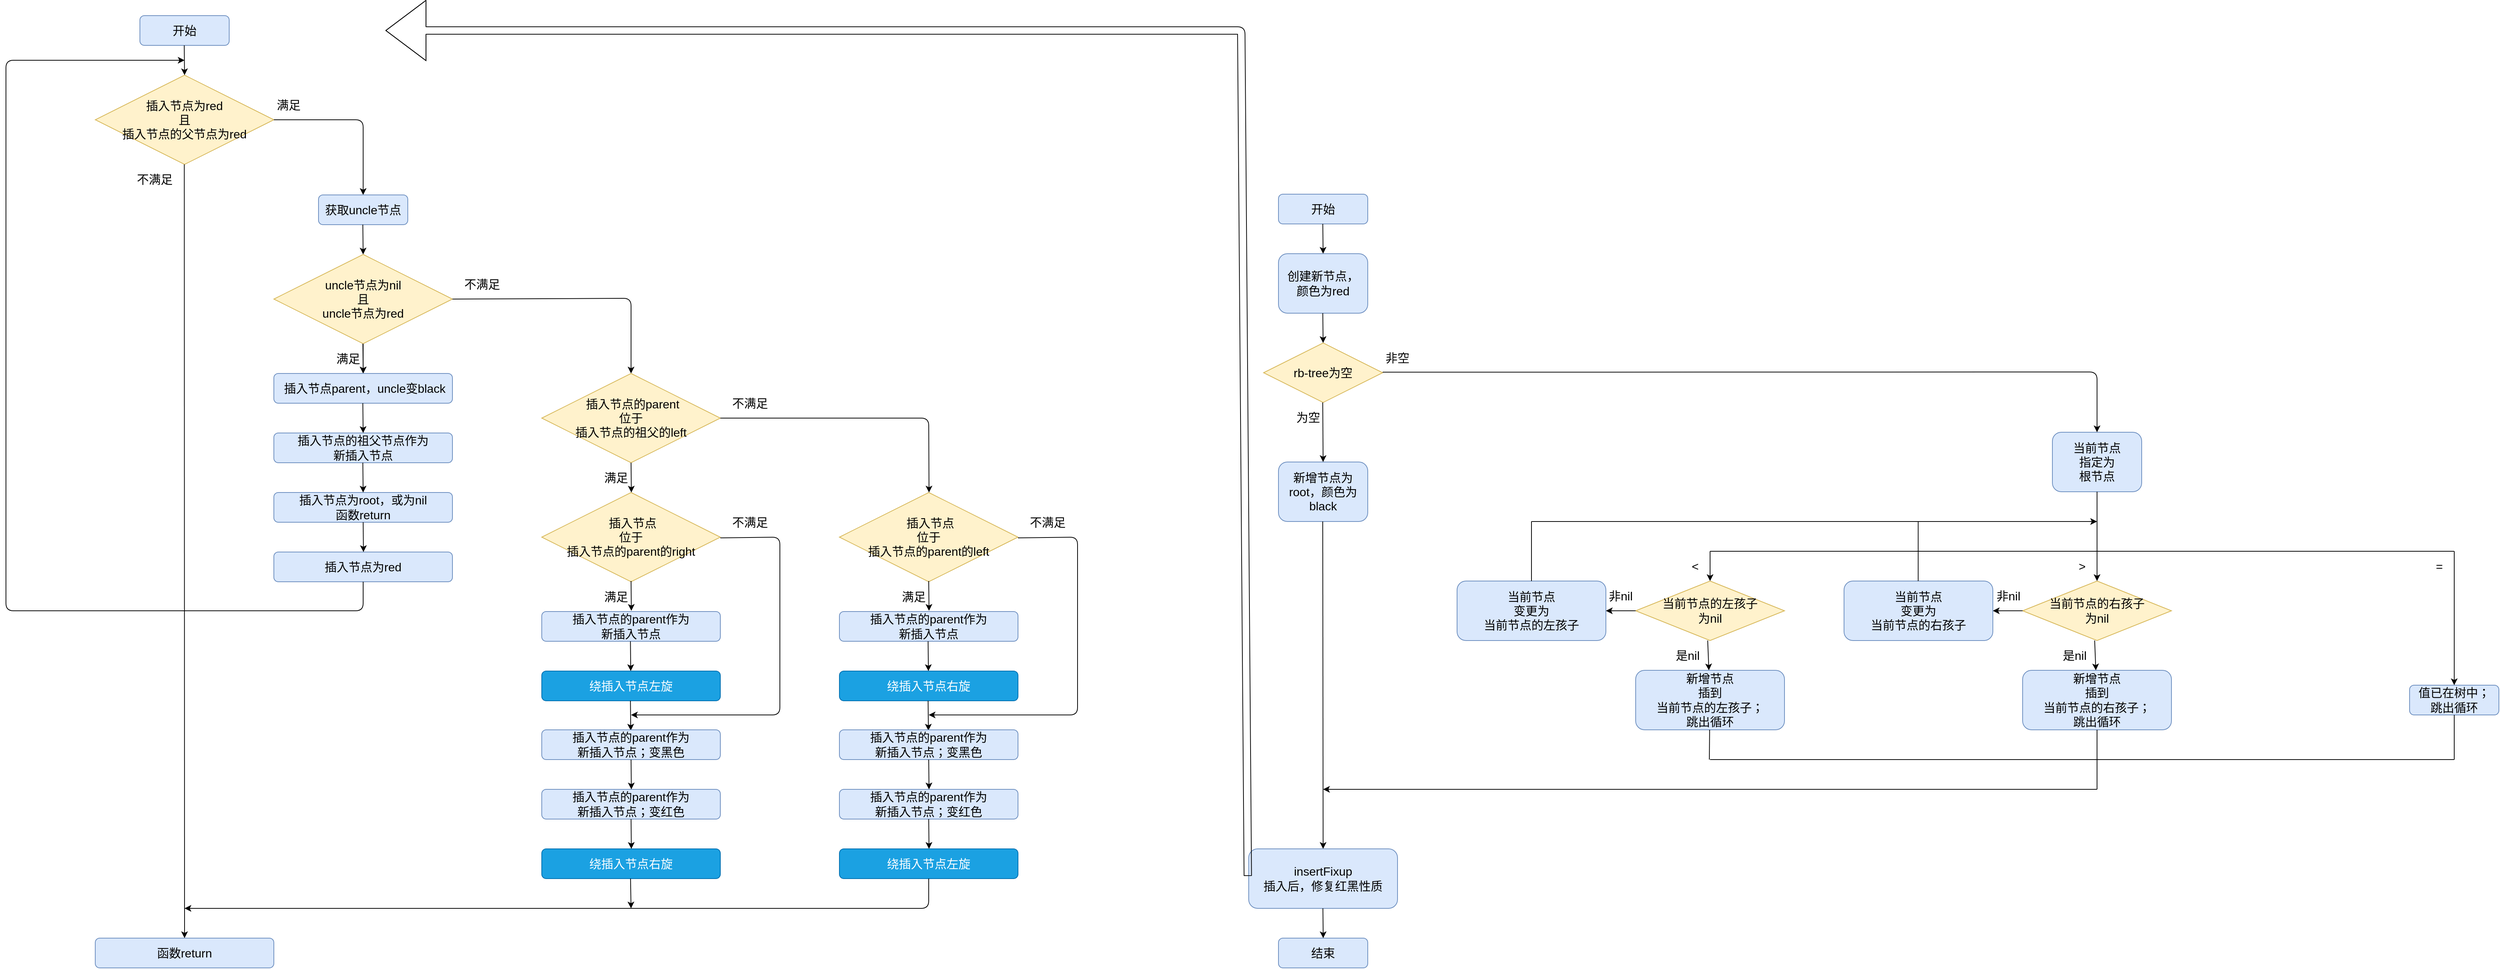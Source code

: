 <mxfile version="14.6.13" type="device"><diagram id="G1AAYBSZMbsLSA8X_izn" name="第 1 页"><mxGraphModel dx="5363" dy="3518" grid="1" gridSize="10" guides="1" tooltips="1" connect="1" arrows="1" fold="1" page="1" pageScale="1" pageWidth="827" pageHeight="1169" math="0" shadow="0"><root><mxCell id="0"/><mxCell id="1" parent="0"/><mxCell id="yGH0gJDgeXrS2-3ixppu-1" value="&lt;font style=&quot;font-size: 16px&quot;&gt;开始&lt;/font&gt;" style="rounded=1;whiteSpace=wrap;html=1;fillColor=#dae8fc;strokeColor=#6c8ebf;" parent="1" vertex="1"><mxGeometry x="280" width="120" height="40" as="geometry"/></mxCell><mxCell id="yGH0gJDgeXrS2-3ixppu-2" value="&lt;font style=&quot;font-size: 16px&quot;&gt;结束&lt;/font&gt;" style="rounded=1;whiteSpace=wrap;html=1;fillColor=#dae8fc;strokeColor=#6c8ebf;" parent="1" vertex="1"><mxGeometry x="280" y="1000" width="120" height="40" as="geometry"/></mxCell><mxCell id="yGH0gJDgeXrS2-3ixppu-3" value="&lt;font style=&quot;font-size: 16px&quot;&gt;rb-tree为空&lt;/font&gt;" style="rhombus;whiteSpace=wrap;html=1;fillColor=#fff2cc;strokeColor=#d6b656;" parent="1" vertex="1"><mxGeometry x="260" y="200" width="160" height="80" as="geometry"/></mxCell><mxCell id="yGH0gJDgeXrS2-3ixppu-5" value="&lt;font style=&quot;font-size: 16px&quot;&gt;新增节点为root，颜色为black&lt;/font&gt;" style="rounded=1;whiteSpace=wrap;html=1;fillColor=#dae8fc;strokeColor=#6c8ebf;" parent="1" vertex="1"><mxGeometry x="280" y="360" width="120" height="80" as="geometry"/></mxCell><mxCell id="yGH0gJDgeXrS2-3ixppu-8" value="&lt;font style=&quot;font-size: 16px&quot;&gt;值已在树中；&lt;br&gt;跳出循环&lt;br&gt;&lt;/font&gt;" style="rounded=1;whiteSpace=wrap;html=1;fillColor=#dae8fc;strokeColor=#6c8ebf;" parent="1" vertex="1"><mxGeometry x="1800" y="660" width="120" height="40" as="geometry"/></mxCell><mxCell id="yGH0gJDgeXrS2-3ixppu-9" value="&lt;span style=&quot;font-size: 16px&quot;&gt;当前节点&lt;br&gt;指定为&lt;br&gt;根节点&lt;/span&gt;" style="rounded=1;whiteSpace=wrap;html=1;fillColor=#dae8fc;strokeColor=#6c8ebf;" parent="1" vertex="1"><mxGeometry x="1320" y="320" width="120" height="80" as="geometry"/></mxCell><mxCell id="yGH0gJDgeXrS2-3ixppu-10" value="&lt;font style=&quot;font-size: 16px&quot;&gt;当前节点的左孩子&lt;br&gt;为nil&lt;/font&gt;" style="rhombus;whiteSpace=wrap;html=1;fillColor=#fff2cc;strokeColor=#d6b656;" parent="1" vertex="1"><mxGeometry x="760" y="520" width="200" height="80" as="geometry"/></mxCell><mxCell id="yGH0gJDgeXrS2-3ixppu-11" value="&lt;font style=&quot;font-size: 16px&quot;&gt;新增节点&lt;br&gt;插到&lt;br&gt;当前节点的左孩子；&lt;br&gt;跳出循环&lt;br&gt;&lt;/font&gt;" style="rounded=1;whiteSpace=wrap;html=1;fillColor=#dae8fc;strokeColor=#6c8ebf;" parent="1" vertex="1"><mxGeometry x="760" y="640" width="200" height="80" as="geometry"/></mxCell><mxCell id="yGH0gJDgeXrS2-3ixppu-12" value="&lt;font style=&quot;font-size: 16px&quot;&gt;当前节点&lt;br&gt;变更为&lt;br&gt;当前节点的左孩子&lt;br&gt;&lt;/font&gt;" style="rounded=1;whiteSpace=wrap;html=1;fillColor=#dae8fc;strokeColor=#6c8ebf;" parent="1" vertex="1"><mxGeometry x="520" y="520" width="200" height="80" as="geometry"/></mxCell><mxCell id="yGH0gJDgeXrS2-3ixppu-13" value="" style="endArrow=classic;html=1;exitX=0.484;exitY=0.999;exitDx=0;exitDy=0;exitPerimeter=0;" parent="1" source="yGH0gJDgeXrS2-3ixppu-10" target="yGH0gJDgeXrS2-3ixppu-11" edge="1"><mxGeometry width="50" height="50" relative="1" as="geometry"><mxPoint x="750" y="660" as="sourcePoint"/><mxPoint x="800" y="610" as="targetPoint"/></mxGeometry></mxCell><mxCell id="yGH0gJDgeXrS2-3ixppu-14" value="" style="endArrow=classic;html=1;entryX=1;entryY=0.5;entryDx=0;entryDy=0;" parent="1" source="yGH0gJDgeXrS2-3ixppu-10" target="yGH0gJDgeXrS2-3ixppu-12" edge="1"><mxGeometry width="50" height="50" relative="1" as="geometry"><mxPoint x="866.8" y="609.92" as="sourcePoint"/><mxPoint x="868.402" y="650.0" as="targetPoint"/></mxGeometry></mxCell><mxCell id="yGH0gJDgeXrS2-3ixppu-15" value="&lt;font style=&quot;font-size: 16px&quot;&gt;当前节点的右孩子&lt;br&gt;为nil&lt;/font&gt;" style="rhombus;whiteSpace=wrap;html=1;fillColor=#fff2cc;strokeColor=#d6b656;" parent="1" vertex="1"><mxGeometry x="1280" y="520" width="200" height="80" as="geometry"/></mxCell><mxCell id="yGH0gJDgeXrS2-3ixppu-16" value="&lt;font style=&quot;font-size: 16px&quot;&gt;新增节点&lt;br&gt;插到&lt;br&gt;当前节点的右孩子；&lt;br&gt;跳出循环&lt;br&gt;&lt;/font&gt;" style="rounded=1;whiteSpace=wrap;html=1;fillColor=#dae8fc;strokeColor=#6c8ebf;" parent="1" vertex="1"><mxGeometry x="1280" y="640" width="200" height="80" as="geometry"/></mxCell><mxCell id="yGH0gJDgeXrS2-3ixppu-17" value="&lt;font style=&quot;font-size: 16px&quot;&gt;当前节点&lt;br&gt;变更为&lt;br&gt;当前节点的右孩子&lt;br&gt;&lt;/font&gt;" style="rounded=1;whiteSpace=wrap;html=1;fillColor=#dae8fc;strokeColor=#6c8ebf;" parent="1" vertex="1"><mxGeometry x="1040" y="520" width="200" height="80" as="geometry"/></mxCell><mxCell id="yGH0gJDgeXrS2-3ixppu-18" value="" style="endArrow=classic;html=1;exitX=0.484;exitY=0.999;exitDx=0;exitDy=0;exitPerimeter=0;" parent="1" source="yGH0gJDgeXrS2-3ixppu-15" target="yGH0gJDgeXrS2-3ixppu-16" edge="1"><mxGeometry width="50" height="50" relative="1" as="geometry"><mxPoint x="1270" y="660" as="sourcePoint"/><mxPoint x="1320" y="610" as="targetPoint"/></mxGeometry></mxCell><mxCell id="yGH0gJDgeXrS2-3ixppu-19" value="" style="endArrow=classic;html=1;entryX=1;entryY=0.5;entryDx=0;entryDy=0;" parent="1" source="yGH0gJDgeXrS2-3ixppu-15" target="yGH0gJDgeXrS2-3ixppu-17" edge="1"><mxGeometry width="50" height="50" relative="1" as="geometry"><mxPoint x="1386.8" y="609.92" as="sourcePoint"/><mxPoint x="1388.402" y="650.0" as="targetPoint"/></mxGeometry></mxCell><mxCell id="yGH0gJDgeXrS2-3ixppu-20" value="" style="endArrow=none;html=1;exitX=0.5;exitY=0;exitDx=0;exitDy=0;" parent="1" source="yGH0gJDgeXrS2-3ixppu-12" edge="1"><mxGeometry width="50" height="50" relative="1" as="geometry"><mxPoint x="1260" y="630" as="sourcePoint"/><mxPoint x="620" y="440" as="targetPoint"/></mxGeometry></mxCell><mxCell id="yGH0gJDgeXrS2-3ixppu-24" value="" style="endArrow=classic;html=1;" parent="1" target="yGH0gJDgeXrS2-3ixppu-15" edge="1"><mxGeometry width="50" height="50" relative="1" as="geometry"><mxPoint x="1380" y="480" as="sourcePoint"/><mxPoint x="1360" y="470" as="targetPoint"/></mxGeometry></mxCell><mxCell id="yGH0gJDgeXrS2-3ixppu-25" value="&lt;font style=&quot;font-size: 16px&quot;&gt;&amp;gt;&lt;/font&gt;" style="text;html=1;strokeColor=none;fillColor=none;align=center;verticalAlign=middle;whiteSpace=wrap;rounded=0;" parent="1" vertex="1"><mxGeometry x="1350" y="490" width="20" height="20" as="geometry"/></mxCell><mxCell id="yGH0gJDgeXrS2-3ixppu-29" value="" style="endArrow=classic;html=1;" parent="1" edge="1"><mxGeometry width="50" height="50" relative="1" as="geometry"><mxPoint x="860" y="480" as="sourcePoint"/><mxPoint x="860" y="520" as="targetPoint"/></mxGeometry></mxCell><mxCell id="yGH0gJDgeXrS2-3ixppu-30" value="&lt;font style=&quot;font-size: 16px&quot;&gt;&amp;lt;&lt;/font&gt;" style="text;html=1;strokeColor=none;fillColor=none;align=center;verticalAlign=middle;whiteSpace=wrap;rounded=0;" parent="1" vertex="1"><mxGeometry x="830" y="490" width="20" height="20" as="geometry"/></mxCell><mxCell id="yGH0gJDgeXrS2-3ixppu-31" value="" style="endArrow=classic;html=1;" parent="1" edge="1"><mxGeometry width="50" height="50" relative="1" as="geometry"><mxPoint x="1860" y="480" as="sourcePoint"/><mxPoint x="1860" y="660" as="targetPoint"/></mxGeometry></mxCell><mxCell id="yGH0gJDgeXrS2-3ixppu-32" value="&lt;font style=&quot;font-size: 16px&quot;&gt;=&lt;/font&gt;" style="text;html=1;strokeColor=none;fillColor=none;align=center;verticalAlign=middle;whiteSpace=wrap;rounded=0;" parent="1" vertex="1"><mxGeometry x="1830" y="490" width="20" height="20" as="geometry"/></mxCell><mxCell id="yGH0gJDgeXrS2-3ixppu-33" value="" style="endArrow=none;html=1;" parent="1" edge="1"><mxGeometry width="50" height="50" relative="1" as="geometry"><mxPoint x="860" y="480" as="sourcePoint"/><mxPoint x="1860" y="480" as="targetPoint"/></mxGeometry></mxCell><mxCell id="yGH0gJDgeXrS2-3ixppu-34" value="" style="endArrow=none;html=1;entryX=0.5;entryY=1;entryDx=0;entryDy=0;" parent="1" target="yGH0gJDgeXrS2-3ixppu-9" edge="1"><mxGeometry width="50" height="50" relative="1" as="geometry"><mxPoint x="1380" y="480" as="sourcePoint"/><mxPoint x="1300" y="460" as="targetPoint"/></mxGeometry></mxCell><mxCell id="yGH0gJDgeXrS2-3ixppu-35" value="" style="endArrow=none;html=1;exitX=0.5;exitY=0;exitDx=0;exitDy=0;" parent="1" edge="1"><mxGeometry width="50" height="50" relative="1" as="geometry"><mxPoint x="1139.66" y="520" as="sourcePoint"/><mxPoint x="1139.66" y="440.0" as="targetPoint"/></mxGeometry></mxCell><mxCell id="yGH0gJDgeXrS2-3ixppu-36" value="" style="endArrow=classic;html=1;" parent="1" edge="1"><mxGeometry width="50" height="50" relative="1" as="geometry"><mxPoint x="620" y="440" as="sourcePoint"/><mxPoint x="1380" y="440" as="targetPoint"/></mxGeometry></mxCell><mxCell id="yGH0gJDgeXrS2-3ixppu-37" value="&lt;font style=&quot;font-size: 16px&quot;&gt;创建新节点，&lt;br&gt;颜色为red&lt;br&gt;&lt;/font&gt;" style="rounded=1;whiteSpace=wrap;html=1;fillColor=#dae8fc;strokeColor=#6c8ebf;" parent="1" vertex="1"><mxGeometry x="280" y="80" width="120" height="80" as="geometry"/></mxCell><mxCell id="yGH0gJDgeXrS2-3ixppu-38" value="" style="endArrow=classic;html=1;entryX=0.5;entryY=0;entryDx=0;entryDy=0;" parent="1" target="yGH0gJDgeXrS2-3ixppu-5" edge="1"><mxGeometry width="50" height="50" relative="1" as="geometry"><mxPoint x="339.5" y="280" as="sourcePoint"/><mxPoint x="339.5" y="320" as="targetPoint"/></mxGeometry></mxCell><mxCell id="yGH0gJDgeXrS2-3ixppu-39" value="" style="endArrow=classic;html=1;entryX=0.5;entryY=0;entryDx=0;entryDy=0;" parent="1" target="yGH0gJDgeXrS2-3ixppu-9" edge="1"><mxGeometry width="50" height="50" relative="1" as="geometry"><mxPoint x="420" y="239.29" as="sourcePoint"/><mxPoint x="1380" y="239" as="targetPoint"/><Array as="points"><mxPoint x="1380" y="239"/></Array></mxGeometry></mxCell><mxCell id="yGH0gJDgeXrS2-3ixppu-40" value="&lt;font style=&quot;font-size: 16px&quot;&gt;为空&lt;/font&gt;" style="text;html=1;strokeColor=none;fillColor=none;align=center;verticalAlign=middle;whiteSpace=wrap;rounded=0;" parent="1" vertex="1"><mxGeometry x="300" y="280" width="40" height="40" as="geometry"/></mxCell><mxCell id="yGH0gJDgeXrS2-3ixppu-41" value="&lt;font style=&quot;font-size: 16px&quot;&gt;非空&lt;/font&gt;" style="text;html=1;strokeColor=none;fillColor=none;align=center;verticalAlign=middle;whiteSpace=wrap;rounded=0;" parent="1" vertex="1"><mxGeometry x="420" y="200" width="40" height="40" as="geometry"/></mxCell><mxCell id="yGH0gJDgeXrS2-3ixppu-42" value="" style="endArrow=none;html=1;" parent="1" edge="1"><mxGeometry width="50" height="50" relative="1" as="geometry"><mxPoint x="859" y="760" as="sourcePoint"/><mxPoint x="859.41" y="720" as="targetPoint"/></mxGeometry></mxCell><mxCell id="yGH0gJDgeXrS2-3ixppu-43" value="" style="endArrow=none;html=1;" parent="1" edge="1"><mxGeometry width="50" height="50" relative="1" as="geometry"><mxPoint x="1380" y="800" as="sourcePoint"/><mxPoint x="1379.99" y="720" as="targetPoint"/></mxGeometry></mxCell><mxCell id="yGH0gJDgeXrS2-3ixppu-44" value="" style="endArrow=none;html=1;" parent="1" edge="1"><mxGeometry width="50" height="50" relative="1" as="geometry"><mxPoint x="1860" y="760" as="sourcePoint"/><mxPoint x="1859.99" y="700" as="targetPoint"/></mxGeometry></mxCell><mxCell id="yGH0gJDgeXrS2-3ixppu-45" value="" style="endArrow=none;html=1;" parent="1" edge="1"><mxGeometry width="50" height="50" relative="1" as="geometry"><mxPoint x="860.0" y="760" as="sourcePoint"/><mxPoint x="1860.0" y="760" as="targetPoint"/></mxGeometry></mxCell><mxCell id="yGH0gJDgeXrS2-3ixppu-46" value="" style="endArrow=classic;html=1;" parent="1" edge="1"><mxGeometry width="50" height="50" relative="1" as="geometry"><mxPoint x="1380" y="800" as="sourcePoint"/><mxPoint x="340" y="800" as="targetPoint"/></mxGeometry></mxCell><mxCell id="yGH0gJDgeXrS2-3ixppu-47" value="" style="endArrow=classic;html=1;" parent="1" edge="1"><mxGeometry width="50" height="50" relative="1" as="geometry"><mxPoint x="339.5" y="440" as="sourcePoint"/><mxPoint x="340" y="880" as="targetPoint"/></mxGeometry></mxCell><mxCell id="yGH0gJDgeXrS2-3ixppu-48" value="&lt;font style=&quot;font-size: 16px&quot;&gt;insertFixup&lt;br&gt;插入后，修复红黑性质&lt;br&gt;&lt;/font&gt;" style="rounded=1;whiteSpace=wrap;html=1;fillColor=#dae8fc;strokeColor=#6c8ebf;" parent="1" vertex="1"><mxGeometry x="240" y="880" width="200" height="80" as="geometry"/></mxCell><mxCell id="yGH0gJDgeXrS2-3ixppu-49" value="" style="endArrow=classic;html=1;" parent="1" edge="1"><mxGeometry width="50" height="50" relative="1" as="geometry"><mxPoint x="339.58" y="160" as="sourcePoint"/><mxPoint x="340" y="200" as="targetPoint"/></mxGeometry></mxCell><mxCell id="yGH0gJDgeXrS2-3ixppu-50" value="" style="endArrow=classic;html=1;" parent="1" edge="1"><mxGeometry width="50" height="50" relative="1" as="geometry"><mxPoint x="339.58" y="40" as="sourcePoint"/><mxPoint x="340" y="80" as="targetPoint"/></mxGeometry></mxCell><mxCell id="yGH0gJDgeXrS2-3ixppu-51" value="" style="endArrow=classic;html=1;" parent="1" edge="1"><mxGeometry width="50" height="50" relative="1" as="geometry"><mxPoint x="339.71" y="960" as="sourcePoint"/><mxPoint x="340.13" y="1000" as="targetPoint"/></mxGeometry></mxCell><mxCell id="yGH0gJDgeXrS2-3ixppu-52" value="&lt;span style=&quot;font-size: 16px&quot;&gt;是nil&lt;/span&gt;" style="text;html=1;strokeColor=none;fillColor=none;align=center;verticalAlign=middle;whiteSpace=wrap;rounded=0;" parent="1" vertex="1"><mxGeometry x="810" y="600" width="40" height="40" as="geometry"/></mxCell><mxCell id="yGH0gJDgeXrS2-3ixppu-53" value="&lt;span style=&quot;font-size: 16px&quot;&gt;非nil&lt;/span&gt;" style="text;html=1;strokeColor=none;fillColor=none;align=center;verticalAlign=middle;whiteSpace=wrap;rounded=0;" parent="1" vertex="1"><mxGeometry x="720" y="520" width="40" height="40" as="geometry"/></mxCell><mxCell id="yGH0gJDgeXrS2-3ixppu-54" value="&lt;span style=&quot;font-size: 16px&quot;&gt;是nil&lt;/span&gt;" style="text;html=1;strokeColor=none;fillColor=none;align=center;verticalAlign=middle;whiteSpace=wrap;rounded=0;" parent="1" vertex="1"><mxGeometry x="1330" y="600" width="40" height="40" as="geometry"/></mxCell><mxCell id="yGH0gJDgeXrS2-3ixppu-55" value="&lt;span style=&quot;font-size: 16px&quot;&gt;非nil&lt;/span&gt;" style="text;html=1;strokeColor=none;fillColor=none;align=center;verticalAlign=middle;whiteSpace=wrap;rounded=0;" parent="1" vertex="1"><mxGeometry x="1241" y="520" width="40" height="40" as="geometry"/></mxCell><mxCell id="yGH0gJDgeXrS2-3ixppu-56" value="&lt;font style=&quot;font-size: 16px&quot;&gt;插入节点为red&lt;br&gt;且&lt;br&gt;插入节点的父节点为red&lt;br&gt;&lt;/font&gt;" style="rhombus;whiteSpace=wrap;html=1;fillColor=#fff2cc;strokeColor=#d6b656;" parent="1" vertex="1"><mxGeometry x="-1310" y="-160" width="240" height="120" as="geometry"/></mxCell><mxCell id="yGH0gJDgeXrS2-3ixppu-57" value="&lt;font style=&quot;font-size: 16px&quot;&gt;不满足&lt;/font&gt;" style="text;html=1;strokeColor=none;fillColor=none;align=center;verticalAlign=middle;whiteSpace=wrap;rounded=0;" parent="1" vertex="1"><mxGeometry x="-1270" y="-40" width="80" height="40" as="geometry"/></mxCell><mxCell id="yGH0gJDgeXrS2-3ixppu-58" value="&lt;font style=&quot;font-size: 16px&quot;&gt;满足&lt;br&gt;&lt;/font&gt;" style="text;html=1;strokeColor=none;fillColor=none;align=center;verticalAlign=middle;whiteSpace=wrap;rounded=0;" parent="1" vertex="1"><mxGeometry x="-1070" y="-140" width="40" height="40" as="geometry"/></mxCell><mxCell id="yGH0gJDgeXrS2-3ixppu-60" value="" style="endArrow=classic;html=1;" parent="1" edge="1"><mxGeometry width="50" height="50" relative="1" as="geometry"><mxPoint x="-1190.34" y="-40.0" as="sourcePoint"/><mxPoint x="-1190" y="1000" as="targetPoint"/></mxGeometry></mxCell><mxCell id="cOV4vkXE7BGexnHUKS78-15" value="" style="edgeStyle=orthogonalEdgeStyle;rounded=0;orthogonalLoop=1;jettySize=auto;html=1;" edge="1" parent="1" source="yGH0gJDgeXrS2-3ixppu-64" target="cOV4vkXE7BGexnHUKS78-3"><mxGeometry relative="1" as="geometry"/></mxCell><mxCell id="yGH0gJDgeXrS2-3ixppu-64" value="&lt;font style=&quot;font-size: 16px&quot;&gt;uncle节点为nil&lt;br&gt;且&lt;br&gt;uncle节点为red&lt;br&gt;&lt;/font&gt;" style="rhombus;whiteSpace=wrap;html=1;fillColor=#fff2cc;strokeColor=#d6b656;" parent="1" vertex="1"><mxGeometry x="-1070" y="81" width="240" height="120" as="geometry"/></mxCell><mxCell id="yGH0gJDgeXrS2-3ixppu-65" value="&lt;span style=&quot;font-size: 16px&quot;&gt;满足&lt;/span&gt;" style="text;html=1;strokeColor=none;fillColor=none;align=center;verticalAlign=middle;whiteSpace=wrap;rounded=0;" parent="1" vertex="1"><mxGeometry x="-990" y="201" width="40" height="40" as="geometry"/></mxCell><mxCell id="yGH0gJDgeXrS2-3ixppu-66" value="&lt;font style=&quot;font-size: 16px&quot;&gt;不满足&lt;br&gt;&lt;/font&gt;" style="text;html=1;strokeColor=none;fillColor=none;align=center;verticalAlign=middle;whiteSpace=wrap;rounded=0;" parent="1" vertex="1"><mxGeometry x="-830" y="101" width="80" height="40" as="geometry"/></mxCell><mxCell id="yGH0gJDgeXrS2-3ixppu-67" value="" style="endArrow=classic;html=1;" parent="1" edge="1"><mxGeometry width="50" height="50" relative="1" as="geometry"><mxPoint x="-950.34" y="201" as="sourcePoint"/><mxPoint x="-949.92" y="241" as="targetPoint"/></mxGeometry></mxCell><mxCell id="yGH0gJDgeXrS2-3ixppu-69" value="" style="endArrow=classic;html=1;" parent="1" edge="1"><mxGeometry width="50" height="50" relative="1" as="geometry"><mxPoint x="-1070" y="-100" as="sourcePoint"/><mxPoint x="-950" y="1" as="targetPoint"/><Array as="points"><mxPoint x="-950" y="-100"/></Array></mxGeometry></mxCell><mxCell id="yGH0gJDgeXrS2-3ixppu-70" value="&lt;font style=&quot;font-size: 16px&quot;&gt;获取uncle节点&lt;/font&gt;" style="rounded=1;whiteSpace=wrap;html=1;fillColor=#dae8fc;strokeColor=#6c8ebf;" parent="1" vertex="1"><mxGeometry x="-1010" y="1" width="120" height="40" as="geometry"/></mxCell><mxCell id="cOV4vkXE7BGexnHUKS78-1" value="" style="endArrow=classic;html=1;" edge="1" parent="1"><mxGeometry width="50" height="50" relative="1" as="geometry"><mxPoint x="-950.42" y="41.0" as="sourcePoint"/><mxPoint x="-950.0" y="81.0" as="targetPoint"/></mxGeometry></mxCell><mxCell id="cOV4vkXE7BGexnHUKS78-2" value="" style="endArrow=classic;html=1;exitX=0;exitY=1;exitDx=0;exitDy=0;" edge="1" parent="1" source="yGH0gJDgeXrS2-3ixppu-66"><mxGeometry width="50" height="50" relative="1" as="geometry"><mxPoint x="-750" y="140.29" as="sourcePoint"/><mxPoint x="-590" y="241" as="targetPoint"/><Array as="points"><mxPoint x="-590" y="140"/></Array></mxGeometry></mxCell><mxCell id="cOV4vkXE7BGexnHUKS78-3" value="&lt;span style=&quot;font-size: 16px&quot;&gt;&amp;nbsp;插入节点parent，uncle变black&lt;/span&gt;" style="rounded=1;whiteSpace=wrap;html=1;fillColor=#dae8fc;strokeColor=#6c8ebf;" vertex="1" parent="1"><mxGeometry x="-1070" y="241" width="240" height="40" as="geometry"/></mxCell><mxCell id="cOV4vkXE7BGexnHUKS78-4" value="&lt;span style=&quot;font-size: 16px&quot;&gt;插入节点的祖父节点作为&lt;br&gt;新插入节点&lt;/span&gt;" style="rounded=1;whiteSpace=wrap;html=1;fillColor=#dae8fc;strokeColor=#6c8ebf;" vertex="1" parent="1"><mxGeometry x="-1070" y="321" width="240" height="40" as="geometry"/></mxCell><mxCell id="cOV4vkXE7BGexnHUKS78-5" value="&lt;font style=&quot;font-size: 16px&quot;&gt;插入节点为root，或为nil&lt;br&gt;函数return&lt;/font&gt;" style="rounded=1;whiteSpace=wrap;html=1;fillColor=#dae8fc;strokeColor=#6c8ebf;" vertex="1" parent="1"><mxGeometry x="-1070" y="401" width="240" height="40" as="geometry"/></mxCell><mxCell id="cOV4vkXE7BGexnHUKS78-6" value="&lt;font style=&quot;font-size: 16px&quot;&gt;插入节点为red&lt;/font&gt;" style="rounded=1;whiteSpace=wrap;html=1;fillColor=#dae8fc;strokeColor=#6c8ebf;" vertex="1" parent="1"><mxGeometry x="-1070" y="481" width="240" height="40" as="geometry"/></mxCell><mxCell id="cOV4vkXE7BGexnHUKS78-7" value="&lt;font style=&quot;font-size: 16px&quot;&gt;&amp;nbsp;插入节点的parent&lt;br&gt;位于&lt;br&gt;插入节点的祖父的left&lt;br&gt;&lt;/font&gt;" style="rhombus;whiteSpace=wrap;html=1;fillColor=#fff2cc;strokeColor=#d6b656;" vertex="1" parent="1"><mxGeometry x="-710" y="241" width="240" height="120" as="geometry"/></mxCell><mxCell id="cOV4vkXE7BGexnHUKS78-8" value="&lt;span style=&quot;font-size: 16px&quot;&gt;满足&lt;/span&gt;" style="text;html=1;strokeColor=none;fillColor=none;align=center;verticalAlign=middle;whiteSpace=wrap;rounded=0;" vertex="1" parent="1"><mxGeometry x="-630" y="361" width="40" height="40" as="geometry"/></mxCell><mxCell id="cOV4vkXE7BGexnHUKS78-9" value="&lt;font style=&quot;font-size: 16px&quot;&gt;不满足&lt;br&gt;&lt;/font&gt;" style="text;html=1;strokeColor=none;fillColor=none;align=center;verticalAlign=middle;whiteSpace=wrap;rounded=0;" vertex="1" parent="1"><mxGeometry x="-470" y="261" width="80" height="40" as="geometry"/></mxCell><mxCell id="cOV4vkXE7BGexnHUKS78-10" value="&lt;font style=&quot;font-size: 16px&quot;&gt;&amp;nbsp;插入节点&lt;br&gt;位于&lt;br&gt;插入节点的parent的right&lt;br&gt;&lt;/font&gt;" style="rhombus;whiteSpace=wrap;html=1;fillColor=#fff2cc;strokeColor=#d6b656;" vertex="1" parent="1"><mxGeometry x="-710" y="401" width="240" height="120" as="geometry"/></mxCell><mxCell id="cOV4vkXE7BGexnHUKS78-11" value="&lt;span style=&quot;font-size: 16px&quot;&gt;满足&lt;/span&gt;" style="text;html=1;strokeColor=none;fillColor=none;align=center;verticalAlign=middle;whiteSpace=wrap;rounded=0;" vertex="1" parent="1"><mxGeometry x="-630" y="521" width="40" height="40" as="geometry"/></mxCell><mxCell id="cOV4vkXE7BGexnHUKS78-12" value="&lt;font style=&quot;font-size: 16px&quot;&gt;不满足&lt;br&gt;&lt;/font&gt;" style="text;html=1;strokeColor=none;fillColor=none;align=center;verticalAlign=middle;whiteSpace=wrap;rounded=0;" vertex="1" parent="1"><mxGeometry x="-470" y="421" width="80" height="40" as="geometry"/></mxCell><mxCell id="cOV4vkXE7BGexnHUKS78-13" value="&lt;span style=&quot;font-size: 16px&quot;&gt;插入节点的parent作为&lt;/span&gt;&lt;br style=&quot;font-size: 16px&quot;&gt;&lt;span style=&quot;font-size: 16px&quot;&gt;新插入节点&lt;/span&gt;" style="rounded=1;whiteSpace=wrap;html=1;fillColor=#dae8fc;strokeColor=#6c8ebf;" vertex="1" parent="1"><mxGeometry x="-710" y="561" width="240" height="40" as="geometry"/></mxCell><mxCell id="cOV4vkXE7BGexnHUKS78-14" value="&lt;span style=&quot;font-size: 16px&quot;&gt;绕插入节点左旋&lt;/span&gt;" style="rounded=1;whiteSpace=wrap;html=1;fillColor=#1ba1e2;strokeColor=#006EAF;fontColor=#ffffff;" vertex="1" parent="1"><mxGeometry x="-710" y="641" width="240" height="40" as="geometry"/></mxCell><mxCell id="cOV4vkXE7BGexnHUKS78-20" value="" style="endArrow=classic;html=1;" edge="1" parent="1"><mxGeometry width="50" height="50" relative="1" as="geometry"><mxPoint x="-590.0" y="361" as="sourcePoint"/><mxPoint x="-589.58" y="401" as="targetPoint"/></mxGeometry></mxCell><mxCell id="cOV4vkXE7BGexnHUKS78-22" value="" style="endArrow=classic;html=1;" edge="1" parent="1"><mxGeometry width="50" height="50" relative="1" as="geometry"><mxPoint x="-590" y="520" as="sourcePoint"/><mxPoint x="-589.58" y="560" as="targetPoint"/></mxGeometry></mxCell><mxCell id="cOV4vkXE7BGexnHUKS78-23" value="" style="endArrow=classic;html=1;" edge="1" parent="1"><mxGeometry width="50" height="50" relative="1" as="geometry"><mxPoint x="-590.83" y="601" as="sourcePoint"/><mxPoint x="-590.41" y="641" as="targetPoint"/></mxGeometry></mxCell><mxCell id="cOV4vkXE7BGexnHUKS78-24" value="" style="endArrow=classic;html=1;" edge="1" parent="1"><mxGeometry width="50" height="50" relative="1" as="geometry"><mxPoint x="-590.83" y="681" as="sourcePoint"/><mxPoint x="-590.41" y="721" as="targetPoint"/></mxGeometry></mxCell><mxCell id="cOV4vkXE7BGexnHUKS78-25" value="&lt;span style=&quot;font-size: 16px&quot;&gt;插入节点的parent作为&lt;/span&gt;&lt;br style=&quot;font-size: 16px&quot;&gt;&lt;span style=&quot;font-size: 16px&quot;&gt;新插入节点；变黑色&lt;/span&gt;" style="rounded=1;whiteSpace=wrap;html=1;fillColor=#dae8fc;strokeColor=#6c8ebf;" vertex="1" parent="1"><mxGeometry x="-710" y="720" width="240" height="40" as="geometry"/></mxCell><mxCell id="cOV4vkXE7BGexnHUKS78-26" value="&lt;span style=&quot;font-size: 16px&quot;&gt;插入节点的parent作为&lt;/span&gt;&lt;br style=&quot;font-size: 16px&quot;&gt;&lt;span style=&quot;font-size: 16px&quot;&gt;新插入节点；变红色&lt;/span&gt;" style="rounded=1;whiteSpace=wrap;html=1;fillColor=#dae8fc;strokeColor=#6c8ebf;" vertex="1" parent="1"><mxGeometry x="-710" y="800" width="240" height="40" as="geometry"/></mxCell><mxCell id="cOV4vkXE7BGexnHUKS78-27" value="&lt;span style=&quot;font-size: 16px&quot;&gt;绕插入节点右旋&lt;/span&gt;" style="rounded=1;whiteSpace=wrap;html=1;fillColor=#1ba1e2;strokeColor=#006EAF;fontColor=#ffffff;" vertex="1" parent="1"><mxGeometry x="-710" y="880" width="240" height="40" as="geometry"/></mxCell><mxCell id="cOV4vkXE7BGexnHUKS78-28" value="" style="endArrow=classic;html=1;exitX=0;exitY=1;exitDx=0;exitDy=0;" edge="1" parent="1"><mxGeometry width="50" height="50" relative="1" as="geometry"><mxPoint x="-470.0" y="462" as="sourcePoint"/><mxPoint x="-590" y="700" as="targetPoint"/><Array as="points"><mxPoint x="-390" y="461"/><mxPoint x="-390" y="700"/></Array></mxGeometry></mxCell><mxCell id="cOV4vkXE7BGexnHUKS78-29" value="" style="endArrow=classic;html=1;" edge="1" parent="1"><mxGeometry width="50" height="50" relative="1" as="geometry"><mxPoint x="-590" y="760" as="sourcePoint"/><mxPoint x="-589.58" y="800" as="targetPoint"/></mxGeometry></mxCell><mxCell id="cOV4vkXE7BGexnHUKS78-30" value="" style="endArrow=classic;html=1;" edge="1" parent="1"><mxGeometry width="50" height="50" relative="1" as="geometry"><mxPoint x="-590" y="840" as="sourcePoint"/><mxPoint x="-589.58" y="880" as="targetPoint"/></mxGeometry></mxCell><mxCell id="cOV4vkXE7BGexnHUKS78-31" value="" style="endArrow=classic;html=1;" edge="1" parent="1"><mxGeometry width="50" height="50" relative="1" as="geometry"><mxPoint x="-590.69" y="920" as="sourcePoint"/><mxPoint x="-590" y="960" as="targetPoint"/></mxGeometry></mxCell><mxCell id="cOV4vkXE7BGexnHUKS78-33" value="&lt;font style=&quot;font-size: 16px&quot;&gt;&amp;nbsp;插入节点&lt;br&gt;位于&lt;br&gt;插入节点的parent的left&lt;br&gt;&lt;/font&gt;" style="rhombus;whiteSpace=wrap;html=1;fillColor=#fff2cc;strokeColor=#d6b656;" vertex="1" parent="1"><mxGeometry x="-310" y="401" width="240" height="120" as="geometry"/></mxCell><mxCell id="cOV4vkXE7BGexnHUKS78-34" value="&lt;span style=&quot;font-size: 16px&quot;&gt;满足&lt;/span&gt;" style="text;html=1;strokeColor=none;fillColor=none;align=center;verticalAlign=middle;whiteSpace=wrap;rounded=0;" vertex="1" parent="1"><mxGeometry x="-230" y="521" width="40" height="40" as="geometry"/></mxCell><mxCell id="cOV4vkXE7BGexnHUKS78-35" value="&lt;font style=&quot;font-size: 16px&quot;&gt;不满足&lt;br&gt;&lt;/font&gt;" style="text;html=1;strokeColor=none;fillColor=none;align=center;verticalAlign=middle;whiteSpace=wrap;rounded=0;" vertex="1" parent="1"><mxGeometry x="-70" y="421" width="80" height="40" as="geometry"/></mxCell><mxCell id="cOV4vkXE7BGexnHUKS78-36" value="&lt;span style=&quot;font-size: 16px&quot;&gt;插入节点的parent作为&lt;/span&gt;&lt;br style=&quot;font-size: 16px&quot;&gt;&lt;span style=&quot;font-size: 16px&quot;&gt;新插入节点&lt;/span&gt;" style="rounded=1;whiteSpace=wrap;html=1;fillColor=#dae8fc;strokeColor=#6c8ebf;" vertex="1" parent="1"><mxGeometry x="-310" y="561" width="240" height="40" as="geometry"/></mxCell><mxCell id="cOV4vkXE7BGexnHUKS78-37" value="&lt;span style=&quot;font-size: 16px&quot;&gt;绕插入节点右旋&lt;/span&gt;" style="rounded=1;whiteSpace=wrap;html=1;fillColor=#1ba1e2;strokeColor=#006EAF;fontColor=#ffffff;" vertex="1" parent="1"><mxGeometry x="-310" y="641" width="240" height="40" as="geometry"/></mxCell><mxCell id="cOV4vkXE7BGexnHUKS78-38" value="" style="endArrow=classic;html=1;exitX=1;exitY=0.5;exitDx=0;exitDy=0;" edge="1" parent="1" source="cOV4vkXE7BGexnHUKS78-7"><mxGeometry width="50" height="50" relative="1" as="geometry"><mxPoint x="-190" y="361" as="sourcePoint"/><mxPoint x="-189.58" y="401" as="targetPoint"/><Array as="points"><mxPoint x="-190" y="301"/></Array></mxGeometry></mxCell><mxCell id="cOV4vkXE7BGexnHUKS78-39" value="" style="endArrow=classic;html=1;" edge="1" parent="1"><mxGeometry width="50" height="50" relative="1" as="geometry"><mxPoint x="-190" y="520" as="sourcePoint"/><mxPoint x="-189.58" y="560" as="targetPoint"/></mxGeometry></mxCell><mxCell id="cOV4vkXE7BGexnHUKS78-40" value="" style="endArrow=classic;html=1;" edge="1" parent="1"><mxGeometry width="50" height="50" relative="1" as="geometry"><mxPoint x="-190.83" y="601" as="sourcePoint"/><mxPoint x="-190.41" y="641" as="targetPoint"/></mxGeometry></mxCell><mxCell id="cOV4vkXE7BGexnHUKS78-41" value="" style="endArrow=classic;html=1;" edge="1" parent="1"><mxGeometry width="50" height="50" relative="1" as="geometry"><mxPoint x="-190.83" y="681" as="sourcePoint"/><mxPoint x="-190.41" y="721" as="targetPoint"/></mxGeometry></mxCell><mxCell id="cOV4vkXE7BGexnHUKS78-42" value="&lt;span style=&quot;font-size: 16px&quot;&gt;插入节点的parent作为&lt;/span&gt;&lt;br style=&quot;font-size: 16px&quot;&gt;&lt;span style=&quot;font-size: 16px&quot;&gt;新插入节点；变黑色&lt;/span&gt;" style="rounded=1;whiteSpace=wrap;html=1;fillColor=#dae8fc;strokeColor=#6c8ebf;" vertex="1" parent="1"><mxGeometry x="-310" y="720" width="240" height="40" as="geometry"/></mxCell><mxCell id="cOV4vkXE7BGexnHUKS78-43" value="&lt;span style=&quot;font-size: 16px&quot;&gt;插入节点的parent作为&lt;/span&gt;&lt;br style=&quot;font-size: 16px&quot;&gt;&lt;span style=&quot;font-size: 16px&quot;&gt;新插入节点；变红色&lt;/span&gt;" style="rounded=1;whiteSpace=wrap;html=1;fillColor=#dae8fc;strokeColor=#6c8ebf;" vertex="1" parent="1"><mxGeometry x="-310" y="800" width="240" height="40" as="geometry"/></mxCell><mxCell id="cOV4vkXE7BGexnHUKS78-44" value="&lt;span style=&quot;font-size: 16px&quot;&gt;绕插入节点左旋&lt;/span&gt;" style="rounded=1;whiteSpace=wrap;html=1;fillColor=#1ba1e2;strokeColor=#006EAF;fontColor=#ffffff;" vertex="1" parent="1"><mxGeometry x="-310" y="880" width="240" height="40" as="geometry"/></mxCell><mxCell id="cOV4vkXE7BGexnHUKS78-45" value="" style="endArrow=classic;html=1;exitX=0;exitY=1;exitDx=0;exitDy=0;" edge="1" parent="1"><mxGeometry width="50" height="50" relative="1" as="geometry"><mxPoint x="-70" y="462.0" as="sourcePoint"/><mxPoint x="-190" y="700" as="targetPoint"/><Array as="points"><mxPoint x="10" y="461"/><mxPoint x="10" y="700"/></Array></mxGeometry></mxCell><mxCell id="cOV4vkXE7BGexnHUKS78-46" value="" style="endArrow=classic;html=1;" edge="1" parent="1"><mxGeometry width="50" height="50" relative="1" as="geometry"><mxPoint x="-190" y="760.0" as="sourcePoint"/><mxPoint x="-189.58" y="800.0" as="targetPoint"/></mxGeometry></mxCell><mxCell id="cOV4vkXE7BGexnHUKS78-47" value="" style="endArrow=classic;html=1;" edge="1" parent="1"><mxGeometry width="50" height="50" relative="1" as="geometry"><mxPoint x="-190" y="840.0" as="sourcePoint"/><mxPoint x="-189.58" y="880.0" as="targetPoint"/></mxGeometry></mxCell><mxCell id="cOV4vkXE7BGexnHUKS78-48" value="" style="endArrow=classic;html=1;exitX=0.5;exitY=1;exitDx=0;exitDy=0;" edge="1" parent="1" source="cOV4vkXE7BGexnHUKS78-44"><mxGeometry width="50" height="50" relative="1" as="geometry"><mxPoint x="-189.69" y="960.0" as="sourcePoint"/><mxPoint x="-1190" y="960" as="targetPoint"/><Array as="points"><mxPoint x="-190" y="960"/></Array></mxGeometry></mxCell><mxCell id="cOV4vkXE7BGexnHUKS78-50" value="&lt;font style=&quot;font-size: 16px&quot;&gt;函数return&lt;/font&gt;" style="rounded=1;whiteSpace=wrap;html=1;fillColor=#dae8fc;strokeColor=#6c8ebf;" vertex="1" parent="1"><mxGeometry x="-1310" y="1000" width="240" height="40" as="geometry"/></mxCell><mxCell id="cOV4vkXE7BGexnHUKS78-52" value="" style="endArrow=classic;html=1;" edge="1" parent="1"><mxGeometry width="50" height="50" relative="1" as="geometry"><mxPoint x="-950.42" y="281" as="sourcePoint"/><mxPoint x="-950.0" y="321" as="targetPoint"/></mxGeometry></mxCell><mxCell id="cOV4vkXE7BGexnHUKS78-53" value="" style="endArrow=classic;html=1;" edge="1" parent="1"><mxGeometry width="50" height="50" relative="1" as="geometry"><mxPoint x="-950.42" y="361" as="sourcePoint"/><mxPoint x="-950.0" y="401" as="targetPoint"/></mxGeometry></mxCell><mxCell id="cOV4vkXE7BGexnHUKS78-54" value="" style="endArrow=classic;html=1;" edge="1" parent="1"><mxGeometry width="50" height="50" relative="1" as="geometry"><mxPoint x="-950.0" y="441" as="sourcePoint"/><mxPoint x="-949.58" y="481" as="targetPoint"/></mxGeometry></mxCell><mxCell id="cOV4vkXE7BGexnHUKS78-55" value="" style="endArrow=classic;html=1;exitX=0.5;exitY=1;exitDx=0;exitDy=0;" edge="1" parent="1" source="cOV4vkXE7BGexnHUKS78-6"><mxGeometry width="50" height="50" relative="1" as="geometry"><mxPoint x="-960" y="540" as="sourcePoint"/><mxPoint x="-1190" y="-180" as="targetPoint"/><Array as="points"><mxPoint x="-950" y="560"/><mxPoint x="-1430" y="560"/><mxPoint x="-1430" y="-180"/></Array></mxGeometry></mxCell><mxCell id="cOV4vkXE7BGexnHUKS78-56" value="&lt;font style=&quot;font-size: 16px&quot;&gt;开始&lt;/font&gt;" style="rounded=1;whiteSpace=wrap;html=1;fillColor=#dae8fc;strokeColor=#6c8ebf;" vertex="1" parent="1"><mxGeometry x="-1250" y="-240" width="120" height="40" as="geometry"/></mxCell><mxCell id="cOV4vkXE7BGexnHUKS78-57" value="" style="endArrow=classic;html=1;" edge="1" parent="1"><mxGeometry width="50" height="50" relative="1" as="geometry"><mxPoint x="-1190.42" y="-200" as="sourcePoint"/><mxPoint x="-1190" y="-160" as="targetPoint"/></mxGeometry></mxCell><mxCell id="cOV4vkXE7BGexnHUKS78-58" value="" style="shape=flexArrow;endArrow=classic;html=1;exitX=-0.006;exitY=0.455;exitDx=0;exitDy=0;exitPerimeter=0;endWidth=70;endSize=17.65;" edge="1" parent="1" source="yGH0gJDgeXrS2-3ixppu-48"><mxGeometry width="50" height="50" relative="1" as="geometry"><mxPoint x="250" y="730" as="sourcePoint"/><mxPoint x="-920" y="-220" as="targetPoint"/><Array as="points"><mxPoint x="230" y="-220"/></Array></mxGeometry></mxCell></root></mxGraphModel></diagram></mxfile>